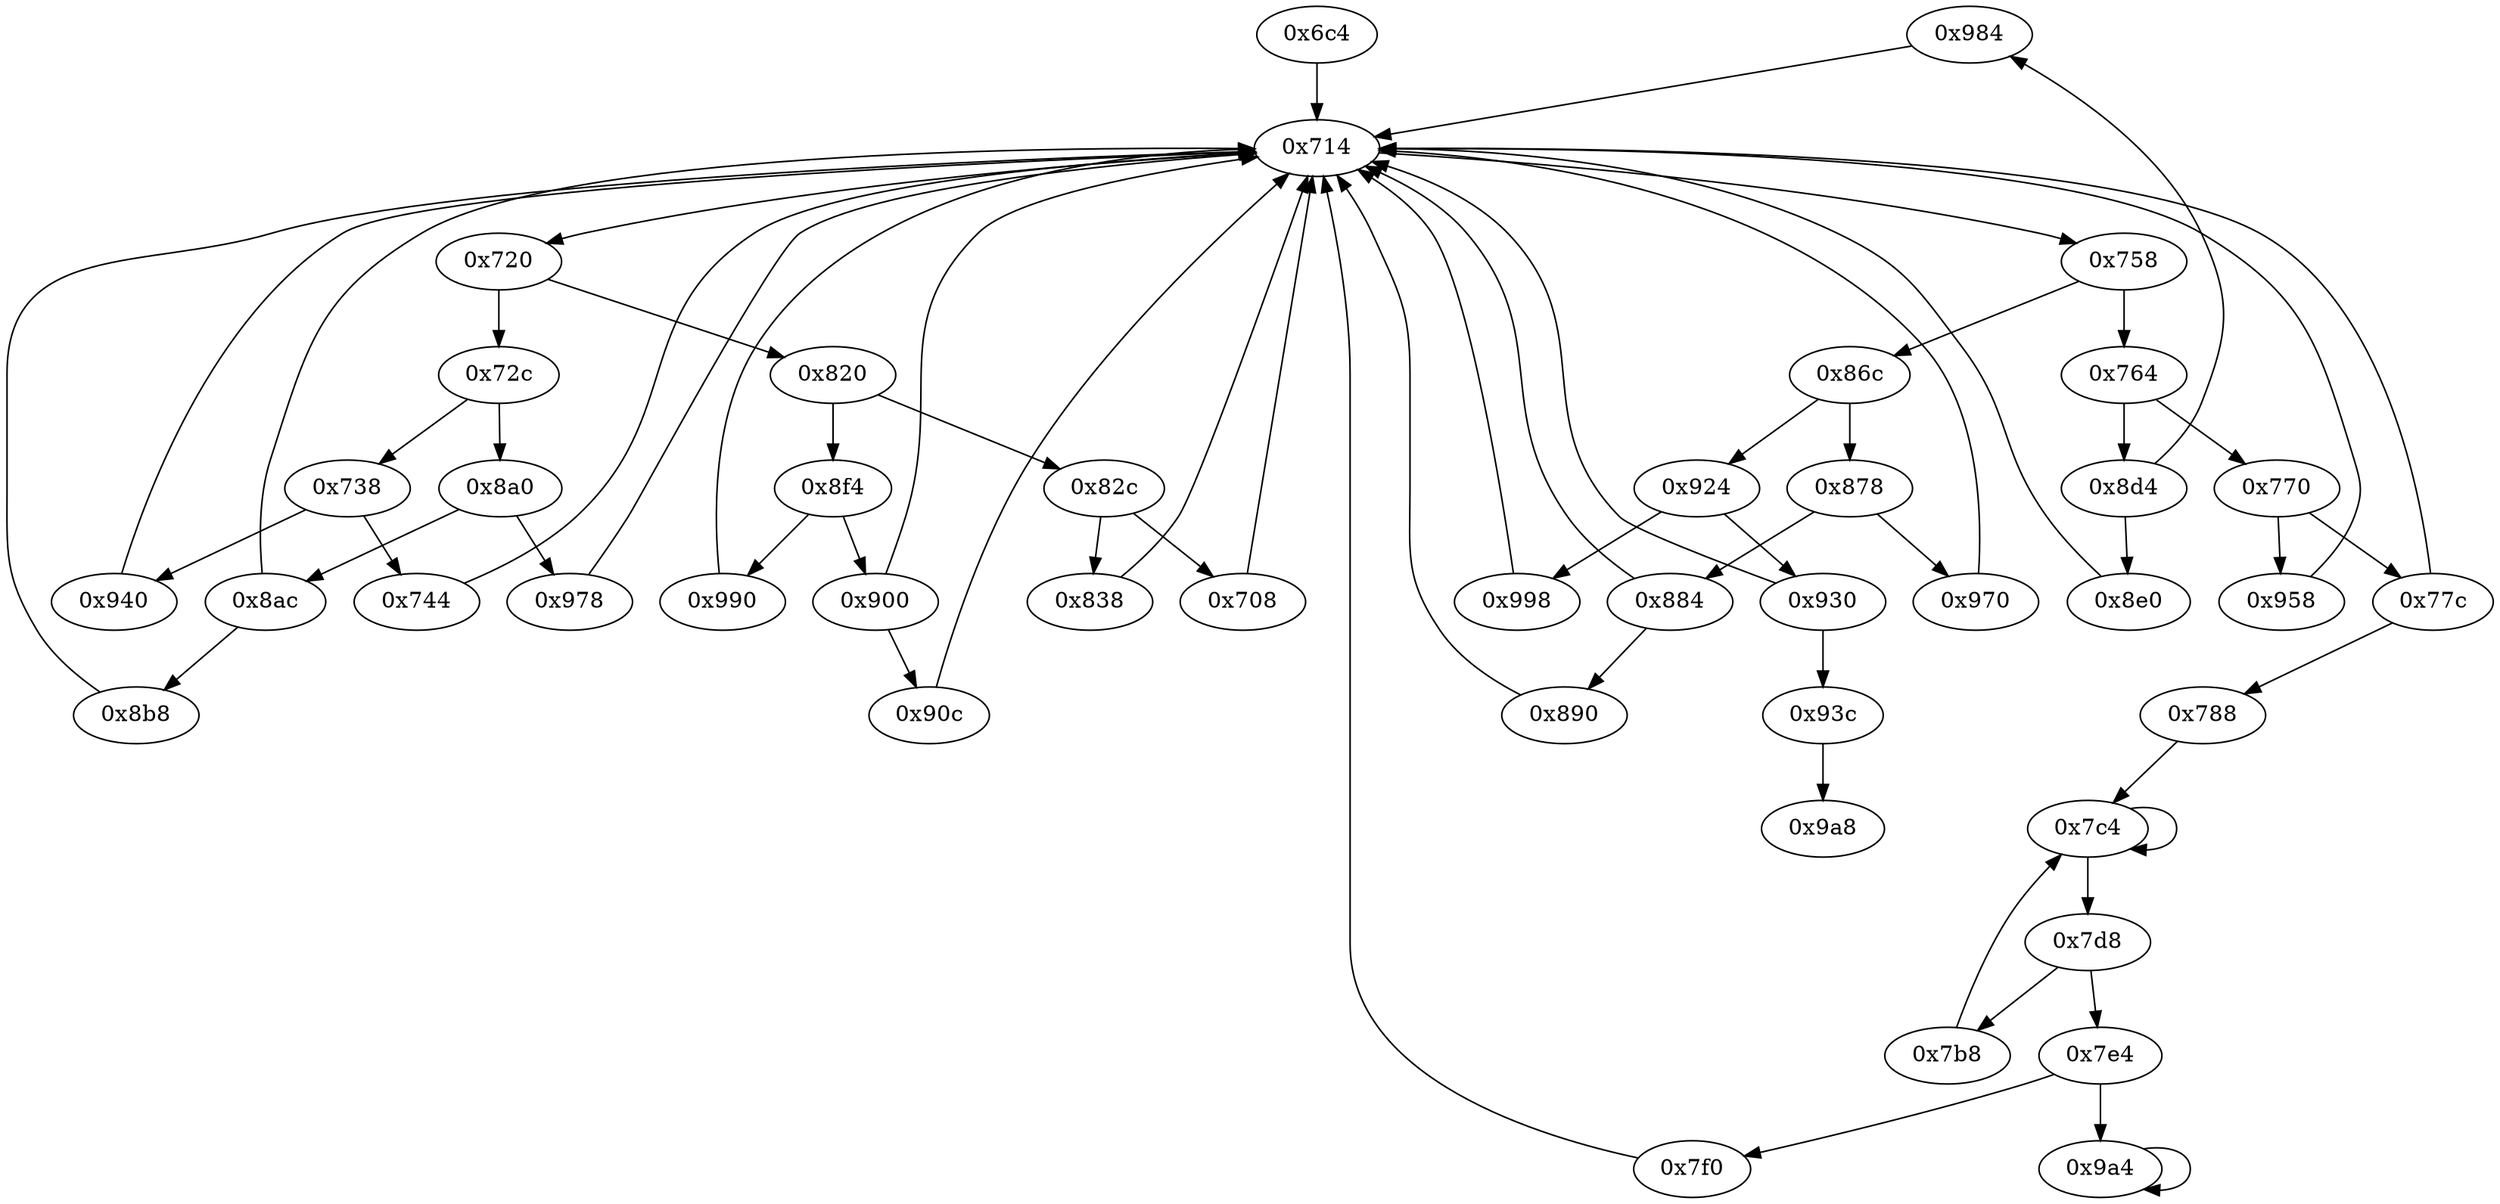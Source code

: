 digraph "" {
	"0x984"	 [opcode="[u'mov', u'mov', u'b']"];
	"0x714"	 [opcode="[u'ldr', u'cmp', u'b']"];
	"0x984" -> "0x714";
	"0x788"	 [opcode="[u'str', u'str', u'mov', u'mov', u'mov', u'mov', u'ldr', u'mov', u'bl', u'ldr', u'mov', u'b']"];
	"0x7c4"	 [opcode="[u'mov', u'ldr', u'ldr', u'cmp', u'b']"];
	"0x788" -> "0x7c4";
	"0x8f4"	 [opcode="[u'ldr', u'cmp', u'b']"];
	"0x900"	 [opcode="[u'ldr', u'cmp', u'b']"];
	"0x8f4" -> "0x900";
	"0x990"	 [opcode="[u'ldr', u'b']"];
	"0x8f4" -> "0x990";
	"0x8ac"	 [opcode="[u'ldr', u'cmp', u'b']"];
	"0x8ac" -> "0x714";
	"0x8b8"	 [opcode="[u'str', u'ldr', u'ldr', u'ldr', u'cmp', u'mov', u'b']"];
	"0x8ac" -> "0x8b8";
	"0x940"	 [opcode="[u'ldrb', u'ldr', u'ldr', u'cmp', u'mov', u'b']"];
	"0x940" -> "0x714";
	"0x884"	 [opcode="[u'ldr', u'cmp', u'b']"];
	"0x884" -> "0x714";
	"0x890"	 [opcode="[u'ldrb', u'str', u'ldr', u'b']"];
	"0x884" -> "0x890";
	"0x7c4" -> "0x7c4";
	"0x7d8"	 [opcode="[u'ldr', u'cmp', u'b']"];
	"0x7c4" -> "0x7d8";
	"0x8d4"	 [opcode="[u'ldr', u'cmp', u'b']"];
	"0x8d4" -> "0x984";
	"0x8e0"	 [opcode="[u'ldr', u'cmp', u'mov', u'mov', u'b']"];
	"0x8d4" -> "0x8e0";
	"0x924"	 [opcode="[u'ldr', u'cmp', u'b']"];
	"0x998"	 [opcode="[u'ldr', u'ldr', u'b']"];
	"0x924" -> "0x998";
	"0x930"	 [opcode="[u'ldr', u'cmp', u'b']"];
	"0x924" -> "0x930";
	"0x820"	 [opcode="[u'ldr', u'cmp', u'b']"];
	"0x820" -> "0x8f4";
	"0x82c"	 [opcode="[u'ldr', u'cmp', u'b']"];
	"0x820" -> "0x82c";
	"0x758"	 [opcode="[u'ldr', u'cmp', u'b']"];
	"0x714" -> "0x758";
	"0x720"	 [opcode="[u'ldr', u'cmp', u'b']"];
	"0x714" -> "0x720";
	"0x738"	 [opcode="[u'ldr', u'cmp', u'b']"];
	"0x738" -> "0x940";
	"0x744"	 [opcode="[u'ldr', u'cmp', u'mov', u'mov', u'b']"];
	"0x738" -> "0x744";
	"0x7e4"	 [opcode="[u'ldr', u'cmp', u'b']"];
	"0x7f0"	 [opcode="[u'ldr', u'mov', u'mov', u'mov', u'ldr', u'ldrb', u'strb', u'mov', u'ldr', u'ldr', u'ldr', u'b']"];
	"0x7e4" -> "0x7f0";
	"0x9a4"	 [opcode="[u'b']"];
	"0x7e4" -> "0x9a4";
	"0x6c4"	 [opcode="[u'push', u'add', u'sub', u'mov', u'ldr', u'str', u'ldr', u'sub', u'ldr', u'ldr', u'str', u'add', u'ldr', u'ldr', u'ldr', u'str', \
u'b']"];
	"0x6c4" -> "0x714";
	"0x900" -> "0x714";
	"0x90c"	 [opcode="[u'ldr', u'ldr', u'mul', u'str', u'ldr', u'b']"];
	"0x900" -> "0x90c";
	"0x86c"	 [opcode="[u'ldr', u'cmp', u'b']"];
	"0x758" -> "0x86c";
	"0x764"	 [opcode="[u'ldr', u'cmp', u'b']"];
	"0x758" -> "0x764";
	"0x93c"	 [opcode="[u'b']"];
	"0x9a8"	 [opcode="[u'ldr', u'ldr', u'ldr', u'ldr', u'sub', u'mov', u'sub', u'pop']"];
	"0x93c" -> "0x9a8";
	"0x770"	 [opcode="[u'ldr', u'cmp', u'b']"];
	"0x958"	 [opcode="[u'cmp', u'mov', u'mov', u'strb', u'ldr', u'b']"];
	"0x770" -> "0x958";
	"0x77c"	 [opcode="[u'ldr', u'cmp', u'b']"];
	"0x770" -> "0x77c";
	"0x86c" -> "0x924";
	"0x878"	 [opcode="[u'ldr', u'cmp', u'b']"];
	"0x86c" -> "0x878";
	"0x7b8"	 [opcode="[u'mov', u'bl', u'ldr']"];
	"0x7b8" -> "0x7c4";
	"0x998" -> "0x714";
	"0x7f0" -> "0x714";
	"0x8a0"	 [opcode="[u'ldr', u'cmp', u'b']"];
	"0x8a0" -> "0x8ac";
	"0x978"	 [opcode="[u'ldr', u'mov', u'b']"];
	"0x8a0" -> "0x978";
	"0x9a4" -> "0x9a4";
	"0x878" -> "0x884";
	"0x970"	 [opcode="[u'ldr', u'b']"];
	"0x878" -> "0x970";
	"0x8e0" -> "0x714";
	"0x890" -> "0x714";
	"0x958" -> "0x714";
	"0x764" -> "0x8d4";
	"0x764" -> "0x770";
	"0x978" -> "0x714";
	"0x990" -> "0x714";
	"0x72c"	 [opcode="[u'ldr', u'cmp', u'b']"];
	"0x72c" -> "0x738";
	"0x72c" -> "0x8a0";
	"0x838"	 [opcode="[u'ldr', u'mov', u'ldr', u'ldr', u'mov', u'bl', u'ldr', u'mov', u'mov', u'add', u'str', u'ldr', u'b']"];
	"0x838" -> "0x714";
	"0x930" -> "0x714";
	"0x930" -> "0x93c";
	"0x7d8" -> "0x7e4";
	"0x7d8" -> "0x7b8";
	"0x720" -> "0x820";
	"0x720" -> "0x72c";
	"0x970" -> "0x714";
	"0x708"	 [opcode="[u'ldr', u'cmp', u'ldr']"];
	"0x708" -> "0x714";
	"0x8b8" -> "0x714";
	"0x82c" -> "0x838";
	"0x82c" -> "0x708";
	"0x77c" -> "0x788";
	"0x77c" -> "0x714";
	"0x744" -> "0x714";
	"0x90c" -> "0x714";
}

